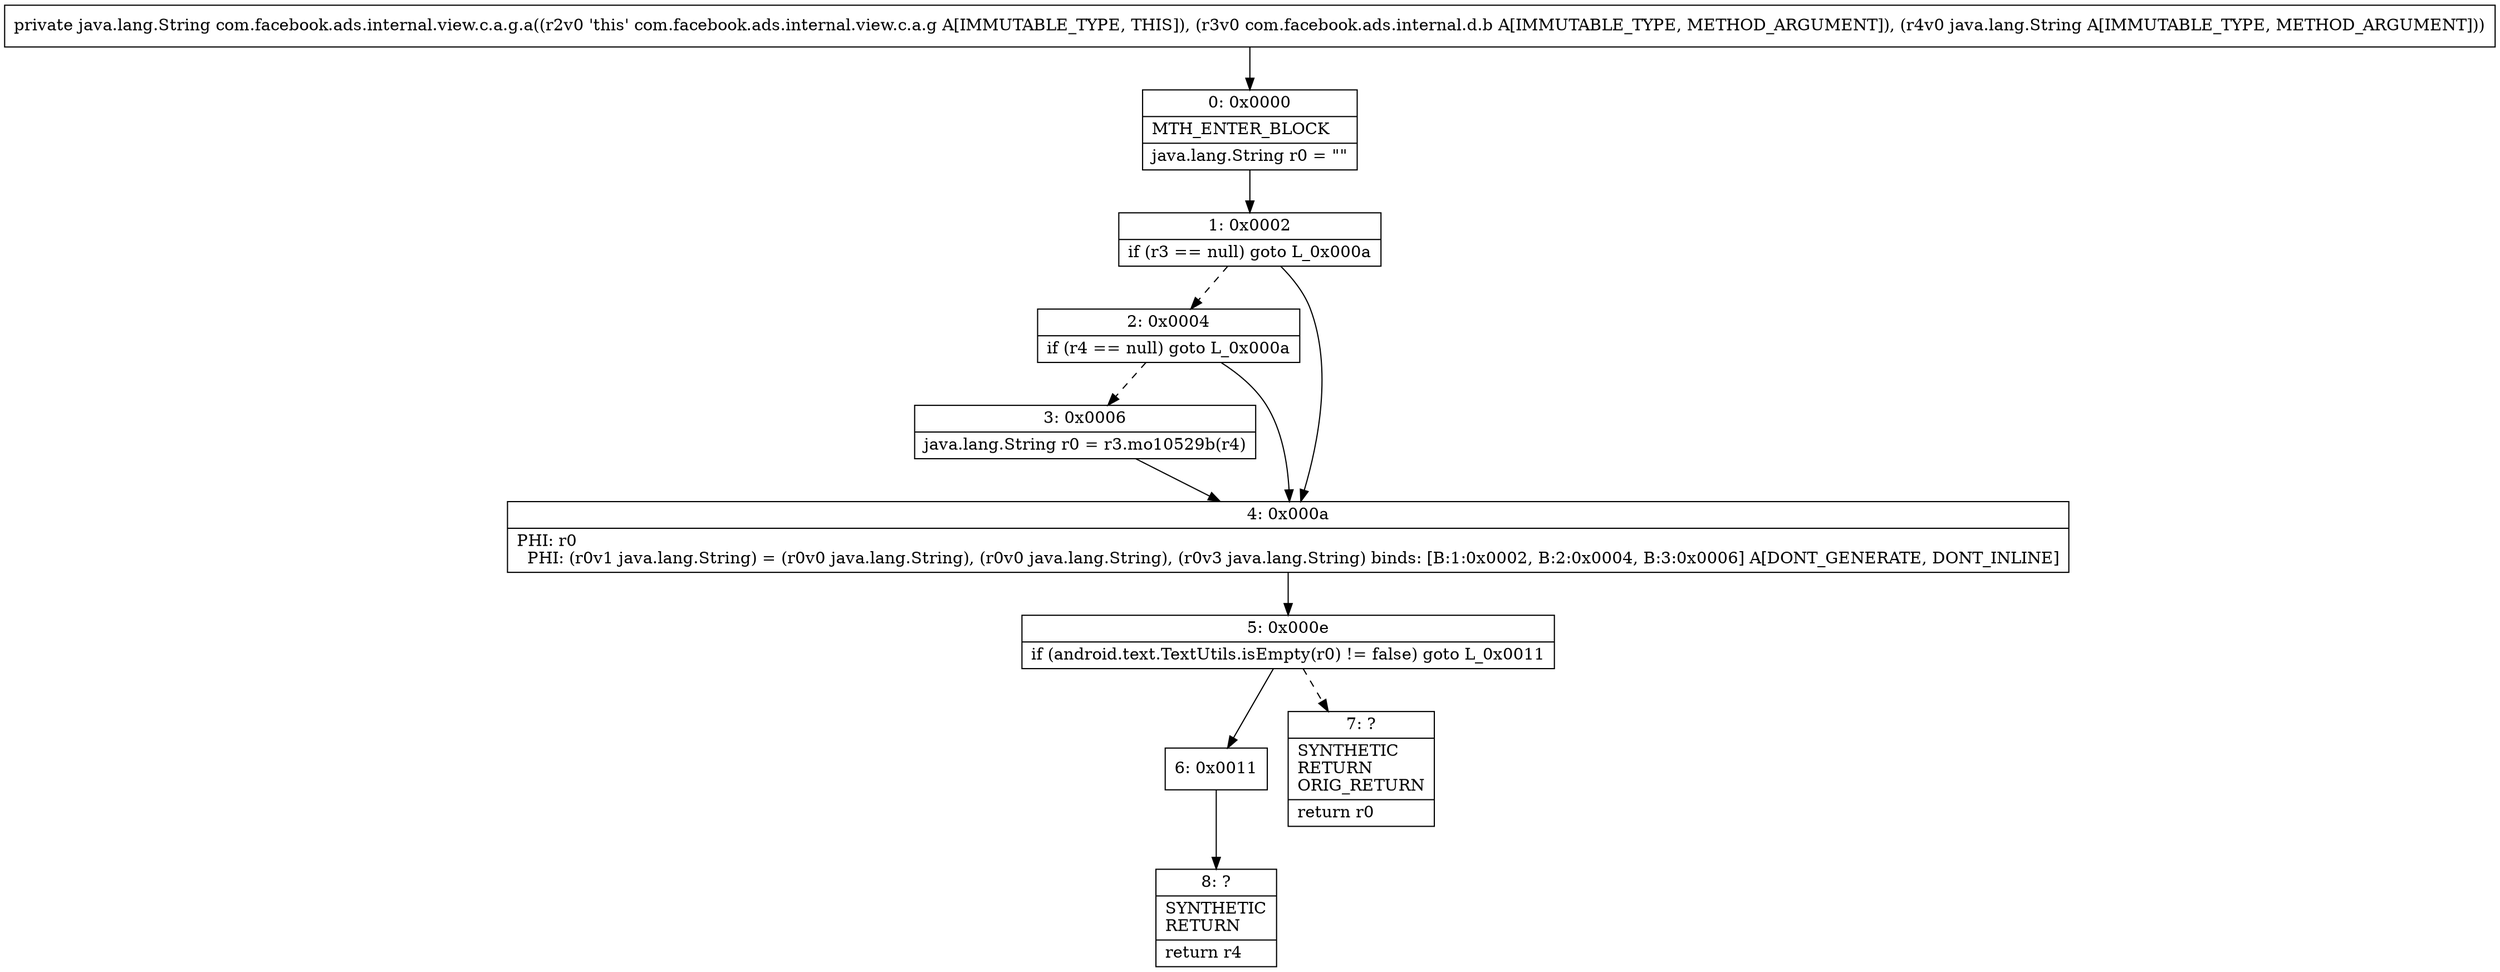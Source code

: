 digraph "CFG forcom.facebook.ads.internal.view.c.a.g.a(Lcom\/facebook\/ads\/internal\/d\/b;Ljava\/lang\/String;)Ljava\/lang\/String;" {
Node_0 [shape=record,label="{0\:\ 0x0000|MTH_ENTER_BLOCK\l|java.lang.String r0 = \"\"\l}"];
Node_1 [shape=record,label="{1\:\ 0x0002|if (r3 == null) goto L_0x000a\l}"];
Node_2 [shape=record,label="{2\:\ 0x0004|if (r4 == null) goto L_0x000a\l}"];
Node_3 [shape=record,label="{3\:\ 0x0006|java.lang.String r0 = r3.mo10529b(r4)\l}"];
Node_4 [shape=record,label="{4\:\ 0x000a|PHI: r0 \l  PHI: (r0v1 java.lang.String) = (r0v0 java.lang.String), (r0v0 java.lang.String), (r0v3 java.lang.String) binds: [B:1:0x0002, B:2:0x0004, B:3:0x0006] A[DONT_GENERATE, DONT_INLINE]\l}"];
Node_5 [shape=record,label="{5\:\ 0x000e|if (android.text.TextUtils.isEmpty(r0) != false) goto L_0x0011\l}"];
Node_6 [shape=record,label="{6\:\ 0x0011}"];
Node_7 [shape=record,label="{7\:\ ?|SYNTHETIC\lRETURN\lORIG_RETURN\l|return r0\l}"];
Node_8 [shape=record,label="{8\:\ ?|SYNTHETIC\lRETURN\l|return r4\l}"];
MethodNode[shape=record,label="{private java.lang.String com.facebook.ads.internal.view.c.a.g.a((r2v0 'this' com.facebook.ads.internal.view.c.a.g A[IMMUTABLE_TYPE, THIS]), (r3v0 com.facebook.ads.internal.d.b A[IMMUTABLE_TYPE, METHOD_ARGUMENT]), (r4v0 java.lang.String A[IMMUTABLE_TYPE, METHOD_ARGUMENT])) }"];
MethodNode -> Node_0;
Node_0 -> Node_1;
Node_1 -> Node_2[style=dashed];
Node_1 -> Node_4;
Node_2 -> Node_3[style=dashed];
Node_2 -> Node_4;
Node_3 -> Node_4;
Node_4 -> Node_5;
Node_5 -> Node_6;
Node_5 -> Node_7[style=dashed];
Node_6 -> Node_8;
}


